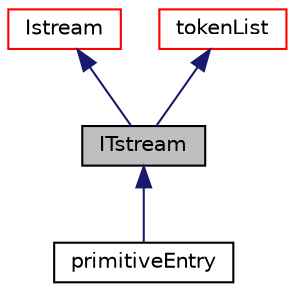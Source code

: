 digraph "ITstream"
{
  bgcolor="transparent";
  edge [fontname="Helvetica",fontsize="10",labelfontname="Helvetica",labelfontsize="10"];
  node [fontname="Helvetica",fontsize="10",shape=record];
  Node1 [label="ITstream",height=0.2,width=0.4,color="black", fillcolor="grey75", style="filled", fontcolor="black"];
  Node2 -> Node1 [dir="back",color="midnightblue",fontsize="10",style="solid",fontname="Helvetica"];
  Node2 [label="Istream",height=0.2,width=0.4,color="red",URL="$a01217.html",tooltip="An Istream is an abstract base class for all input systems (streams, files, token lists etc)..."];
  Node3 -> Node1 [dir="back",color="midnightblue",fontsize="10",style="solid",fontname="Helvetica"];
  Node3 [label="tokenList",height=0.2,width=0.4,color="red",URL="$a01391.html",tooltip="A 1D array of objects of type <T>, where the size of the vector is known and used for subscript bound..."];
  Node1 -> Node4 [dir="back",color="midnightblue",fontsize="10",style="solid",fontname="Helvetica"];
  Node4 [label="primitiveEntry",height=0.2,width=0.4,color="black",URL="$a02007.html",tooltip="A keyword and a list of tokens is a &#39;primitiveEntry&#39;. An primitiveEntry can be read, written and printed, and the types and values of its tokens analysed. "];
}
